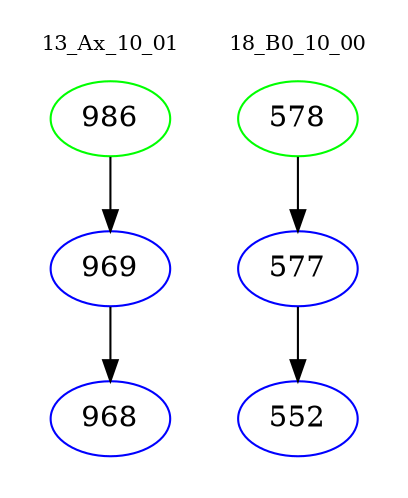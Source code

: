 digraph{
subgraph cluster_0 {
color = white
label = "13_Ax_10_01";
fontsize=10;
T0_986 [label="986", color="green"]
T0_986 -> T0_969 [color="black"]
T0_969 [label="969", color="blue"]
T0_969 -> T0_968 [color="black"]
T0_968 [label="968", color="blue"]
}
subgraph cluster_1 {
color = white
label = "18_B0_10_00";
fontsize=10;
T1_578 [label="578", color="green"]
T1_578 -> T1_577 [color="black"]
T1_577 [label="577", color="blue"]
T1_577 -> T1_552 [color="black"]
T1_552 [label="552", color="blue"]
}
}
